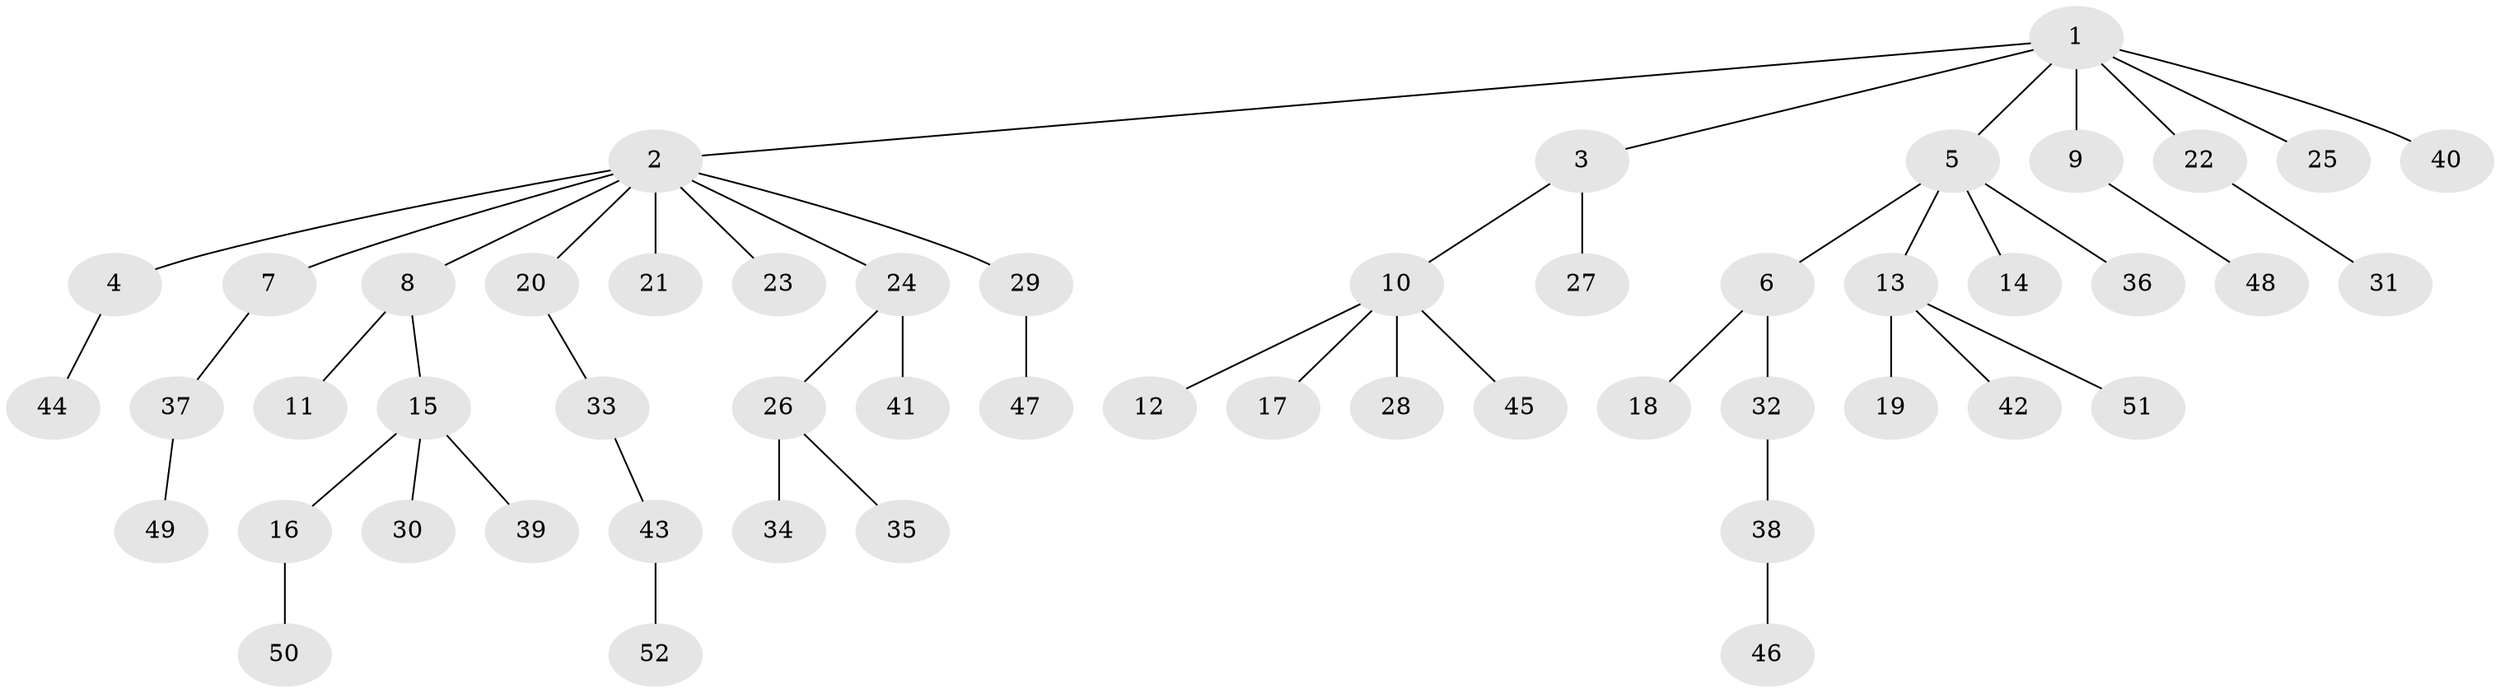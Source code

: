 // Generated by graph-tools (version 1.1) at 2025/02/03/09/25 03:02:28]
// undirected, 52 vertices, 51 edges
graph export_dot {
graph [start="1"]
  node [color=gray90,style=filled];
  1;
  2;
  3;
  4;
  5;
  6;
  7;
  8;
  9;
  10;
  11;
  12;
  13;
  14;
  15;
  16;
  17;
  18;
  19;
  20;
  21;
  22;
  23;
  24;
  25;
  26;
  27;
  28;
  29;
  30;
  31;
  32;
  33;
  34;
  35;
  36;
  37;
  38;
  39;
  40;
  41;
  42;
  43;
  44;
  45;
  46;
  47;
  48;
  49;
  50;
  51;
  52;
  1 -- 2;
  1 -- 3;
  1 -- 5;
  1 -- 9;
  1 -- 22;
  1 -- 25;
  1 -- 40;
  2 -- 4;
  2 -- 7;
  2 -- 8;
  2 -- 20;
  2 -- 21;
  2 -- 23;
  2 -- 24;
  2 -- 29;
  3 -- 10;
  3 -- 27;
  4 -- 44;
  5 -- 6;
  5 -- 13;
  5 -- 14;
  5 -- 36;
  6 -- 18;
  6 -- 32;
  7 -- 37;
  8 -- 11;
  8 -- 15;
  9 -- 48;
  10 -- 12;
  10 -- 17;
  10 -- 28;
  10 -- 45;
  13 -- 19;
  13 -- 42;
  13 -- 51;
  15 -- 16;
  15 -- 30;
  15 -- 39;
  16 -- 50;
  20 -- 33;
  22 -- 31;
  24 -- 26;
  24 -- 41;
  26 -- 34;
  26 -- 35;
  29 -- 47;
  32 -- 38;
  33 -- 43;
  37 -- 49;
  38 -- 46;
  43 -- 52;
}
